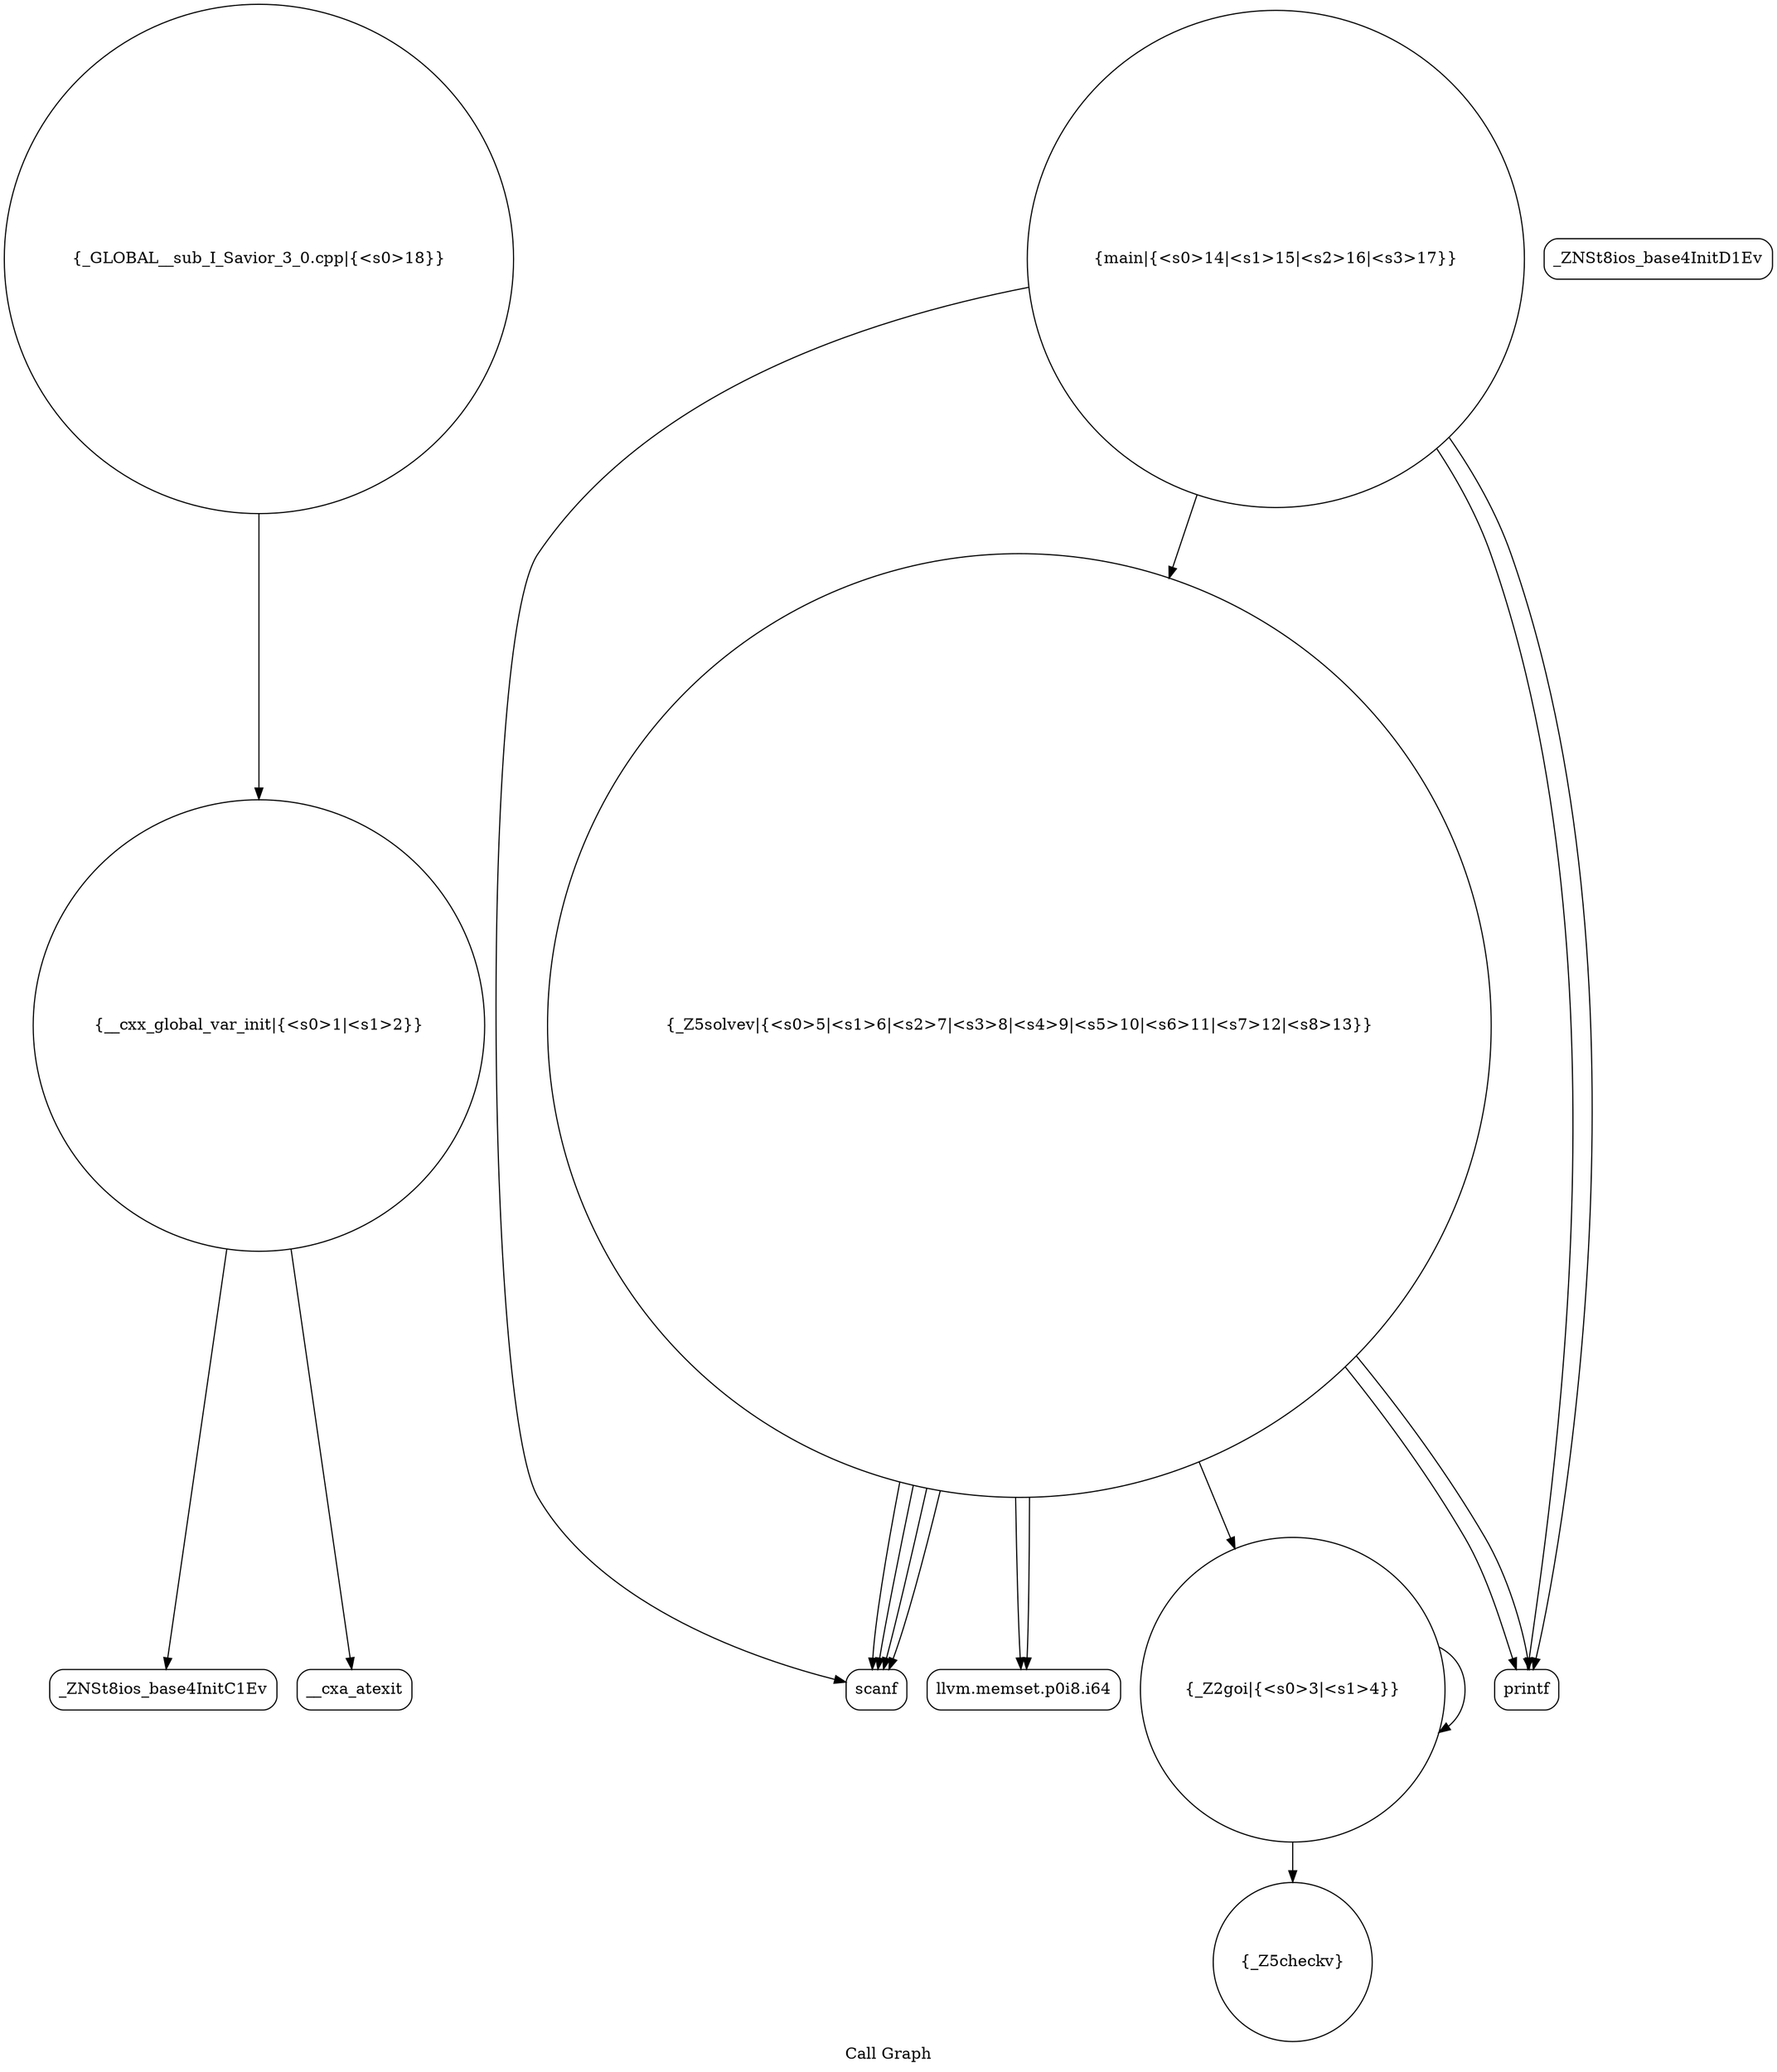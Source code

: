 digraph "Call Graph" {
	label="Call Graph";

	Node0x55dbcdd074e0 [shape=record,shape=circle,label="{__cxx_global_var_init|{<s0>1|<s1>2}}"];
	Node0x55dbcdd074e0:s0 -> Node0x55dbcdd07970[color=black];
	Node0x55dbcdd074e0:s1 -> Node0x55dbcdd07a70[color=black];
	Node0x55dbcdd07c70 [shape=record,shape=Mrecord,label="{scanf}"];
	Node0x55dbcdd079f0 [shape=record,shape=Mrecord,label="{_ZNSt8ios_base4InitD1Ev}"];
	Node0x55dbcdd07d70 [shape=record,shape=Mrecord,label="{printf}"];
	Node0x55dbcdd07af0 [shape=record,shape=circle,label="{_Z5checkv}"];
	Node0x55dbcdd07e70 [shape=record,shape=circle,label="{_GLOBAL__sub_I_Savior_3_0.cpp|{<s0>18}}"];
	Node0x55dbcdd07e70:s0 -> Node0x55dbcdd074e0[color=black];
	Node0x55dbcdd07bf0 [shape=record,shape=circle,label="{_Z5solvev|{<s0>5|<s1>6|<s2>7|<s3>8|<s4>9|<s5>10|<s6>11|<s7>12|<s8>13}}"];
	Node0x55dbcdd07bf0:s0 -> Node0x55dbcdd07c70[color=black];
	Node0x55dbcdd07bf0:s1 -> Node0x55dbcdd07cf0[color=black];
	Node0x55dbcdd07bf0:s2 -> Node0x55dbcdd07c70[color=black];
	Node0x55dbcdd07bf0:s3 -> Node0x55dbcdd07c70[color=black];
	Node0x55dbcdd07bf0:s4 -> Node0x55dbcdd07c70[color=black];
	Node0x55dbcdd07bf0:s5 -> Node0x55dbcdd07cf0[color=black];
	Node0x55dbcdd07bf0:s6 -> Node0x55dbcdd07b70[color=black];
	Node0x55dbcdd07bf0:s7 -> Node0x55dbcdd07d70[color=black];
	Node0x55dbcdd07bf0:s8 -> Node0x55dbcdd07d70[color=black];
	Node0x55dbcdd07970 [shape=record,shape=Mrecord,label="{_ZNSt8ios_base4InitC1Ev}"];
	Node0x55dbcdd07cf0 [shape=record,shape=Mrecord,label="{llvm.memset.p0i8.i64}"];
	Node0x55dbcdd07a70 [shape=record,shape=Mrecord,label="{__cxa_atexit}"];
	Node0x55dbcdd07df0 [shape=record,shape=circle,label="{main|{<s0>14|<s1>15|<s2>16|<s3>17}}"];
	Node0x55dbcdd07df0:s0 -> Node0x55dbcdd07c70[color=black];
	Node0x55dbcdd07df0:s1 -> Node0x55dbcdd07d70[color=black];
	Node0x55dbcdd07df0:s2 -> Node0x55dbcdd07bf0[color=black];
	Node0x55dbcdd07df0:s3 -> Node0x55dbcdd07d70[color=black];
	Node0x55dbcdd07b70 [shape=record,shape=circle,label="{_Z2goi|{<s0>3|<s1>4}}"];
	Node0x55dbcdd07b70:s0 -> Node0x55dbcdd07af0[color=black];
	Node0x55dbcdd07b70:s1 -> Node0x55dbcdd07b70[color=black];
}
